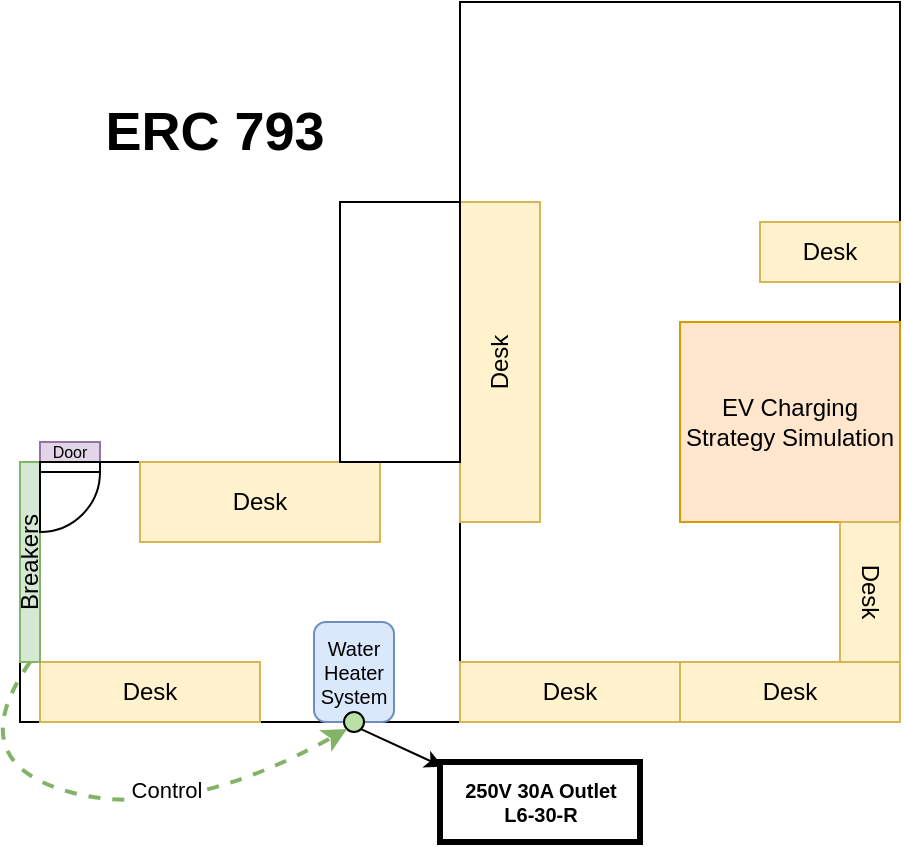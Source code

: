 <mxfile version="22.1.7" type="github">
  <diagram name="Page-1" id="8CeR9FBDzF2Aq8_iA0z8">
    <mxGraphModel dx="988" dy="529" grid="1" gridSize="10" guides="1" tooltips="1" connect="1" arrows="1" fold="1" page="1" pageScale="1" pageWidth="850" pageHeight="1100" math="0" shadow="0">
      <root>
        <mxCell id="0" />
        <mxCell id="1" parent="0" />
        <mxCell id="P5JfIs9BihfdjZVa2I9--3" value="" style="rounded=0;whiteSpace=wrap;html=1;" vertex="1" parent="1">
          <mxGeometry x="230" y="470" width="220" height="130" as="geometry" />
        </mxCell>
        <mxCell id="P5JfIs9BihfdjZVa2I9--4" value="" style="rounded=0;whiteSpace=wrap;html=1;direction=south;" vertex="1" parent="1">
          <mxGeometry x="450" y="240" width="220" height="360" as="geometry" />
        </mxCell>
        <mxCell id="P5JfIs9BihfdjZVa2I9--5" value="Door" style="rounded=0;whiteSpace=wrap;html=1;fontSize=8;fillColor=#e1d5e7;strokeColor=#9673a6;" vertex="1" parent="1">
          <mxGeometry x="240" y="460" width="30" height="10" as="geometry" />
        </mxCell>
        <mxCell id="P5JfIs9BihfdjZVa2I9--7" value="Desk" style="rounded=0;whiteSpace=wrap;html=1;fillColor=#fff2cc;strokeColor=#d6b656;" vertex="1" parent="1">
          <mxGeometry x="240" y="570" width="110" height="30" as="geometry" />
        </mxCell>
        <mxCell id="P5JfIs9BihfdjZVa2I9--8" value="Desk" style="rounded=0;whiteSpace=wrap;html=1;fillColor=#fff2cc;strokeColor=#d6b656;" vertex="1" parent="1">
          <mxGeometry x="290" y="470" width="120" height="40" as="geometry" />
        </mxCell>
        <mxCell id="P5JfIs9BihfdjZVa2I9--9" value="Breakers" style="rounded=0;whiteSpace=wrap;html=1;direction=south;horizontal=0;rotation=0;fillColor=#d5e8d4;strokeColor=#82b366;" vertex="1" parent="1">
          <mxGeometry x="230" y="470" width="10" height="100" as="geometry" />
        </mxCell>
        <mxCell id="P5JfIs9BihfdjZVa2I9--11" value="Water Heater System" style="rounded=1;whiteSpace=wrap;html=1;fillColor=#dae8fc;strokeColor=#6c8ebf;fontSize=10;" vertex="1" parent="1">
          <mxGeometry x="377" y="550" width="40" height="50" as="geometry" />
        </mxCell>
        <mxCell id="P5JfIs9BihfdjZVa2I9--12" value="" style="ellipse;whiteSpace=wrap;html=1;aspect=fixed;fillColor=#B9E0A5;" vertex="1" parent="1">
          <mxGeometry x="392" y="595" width="10" height="10" as="geometry" />
        </mxCell>
        <mxCell id="P5JfIs9BihfdjZVa2I9--13" value="" style="endArrow=classic;html=1;rounded=0;exitX=1;exitY=1;exitDx=0;exitDy=0;entryX=0.015;entryY=0.06;entryDx=0;entryDy=0;entryPerimeter=0;" edge="1" parent="1" source="P5JfIs9BihfdjZVa2I9--12" target="P5JfIs9BihfdjZVa2I9--14">
          <mxGeometry width="50" height="50" relative="1" as="geometry">
            <mxPoint x="410" y="700" as="sourcePoint" />
            <mxPoint x="430" y="630" as="targetPoint" />
          </mxGeometry>
        </mxCell>
        <mxCell id="P5JfIs9BihfdjZVa2I9--14" value="250V 30A Outlet&lt;br&gt;L6-30-R" style="text;html=1;align=center;verticalAlign=middle;resizable=0;points=[];autosize=1;strokeColor=default;fillColor=none;rounded=0;glass=0;shadow=0;strokeWidth=3;fontSize=10;fontStyle=1" vertex="1" parent="1">
          <mxGeometry x="440" y="620" width="100" height="40" as="geometry" />
        </mxCell>
        <mxCell id="P5JfIs9BihfdjZVa2I9--15" value="Desk" style="rounded=0;whiteSpace=wrap;html=1;fillColor=#fff2cc;strokeColor=#d6b656;" vertex="1" parent="1">
          <mxGeometry x="450" y="570" width="110" height="30" as="geometry" />
        </mxCell>
        <mxCell id="P5JfIs9BihfdjZVa2I9--16" value="Desk" style="rounded=0;whiteSpace=wrap;html=1;fillColor=#fff2cc;strokeColor=#d6b656;" vertex="1" parent="1">
          <mxGeometry x="560" y="570" width="110" height="30" as="geometry" />
        </mxCell>
        <mxCell id="P5JfIs9BihfdjZVa2I9--18" value="Desk" style="rounded=0;whiteSpace=wrap;html=1;direction=north;horizontal=0;fillColor=#fff2cc;strokeColor=#d6b656;" vertex="1" parent="1">
          <mxGeometry x="450" y="340" width="40" height="160" as="geometry" />
        </mxCell>
        <mxCell id="P5JfIs9BihfdjZVa2I9--19" value="EV Charging Strategy Simulation" style="rounded=0;whiteSpace=wrap;html=1;direction=west;horizontal=1;fillColor=#ffe6cc;strokeColor=#d79b00;" vertex="1" parent="1">
          <mxGeometry x="560" y="400" width="110" height="100" as="geometry" />
        </mxCell>
        <mxCell id="P5JfIs9BihfdjZVa2I9--20" value="Desk" style="rounded=0;whiteSpace=wrap;html=1;direction=south;horizontal=0;rotation=-180;fillColor=#fff2cc;strokeColor=#d6b656;" vertex="1" parent="1">
          <mxGeometry x="640" y="500" width="30" height="70" as="geometry" />
        </mxCell>
        <mxCell id="P5JfIs9BihfdjZVa2I9--21" value="Desk" style="rounded=0;whiteSpace=wrap;html=1;direction=south;horizontal=0;rotation=90;fillColor=#fff2cc;strokeColor=#d6b656;" vertex="1" parent="1">
          <mxGeometry x="620" y="330" width="30" height="70" as="geometry" />
        </mxCell>
        <mxCell id="P5JfIs9BihfdjZVa2I9--28" value="" style="curved=1;endArrow=classic;html=1;rounded=0;entryX=0;entryY=1;entryDx=0;entryDy=0;exitX=1;exitY=0.5;exitDx=0;exitDy=0;dashed=1;fillColor=#d5e8d4;strokeColor=#82b366;strokeWidth=2;" edge="1" parent="1" source="P5JfIs9BihfdjZVa2I9--9" target="P5JfIs9BihfdjZVa2I9--12">
          <mxGeometry width="50" height="50" relative="1" as="geometry">
            <mxPoint x="200" y="610" as="sourcePoint" />
            <mxPoint x="230" y="560" as="targetPoint" />
            <Array as="points">
              <mxPoint x="200" y="620" />
              <mxPoint x="310" y="650" />
            </Array>
          </mxGeometry>
        </mxCell>
        <mxCell id="P5JfIs9BihfdjZVa2I9--29" value="Control" style="edgeLabel;html=1;align=center;verticalAlign=middle;resizable=0;points=[];" vertex="1" connectable="0" parent="P5JfIs9BihfdjZVa2I9--28">
          <mxGeometry x="-0.108" y="10" relative="1" as="geometry">
            <mxPoint x="43" y="8" as="offset" />
          </mxGeometry>
        </mxCell>
        <mxCell id="P5JfIs9BihfdjZVa2I9--30" value="ERC 793" style="text;html=1;align=center;verticalAlign=middle;resizable=0;points=[];autosize=1;strokeColor=none;fillColor=none;fontStyle=1;fontSize=27;" vertex="1" parent="1">
          <mxGeometry x="262" y="280" width="130" height="50" as="geometry" />
        </mxCell>
        <mxCell id="P5JfIs9BihfdjZVa2I9--31" value="" style="rounded=0;whiteSpace=wrap;html=1;" vertex="1" parent="1">
          <mxGeometry x="390" y="340" width="60" height="130" as="geometry" />
        </mxCell>
        <mxCell id="P5JfIs9BihfdjZVa2I9--32" value="" style="shape=image;html=1;verticalAlign=top;verticalLabelPosition=bottom;labelBackgroundColor=#ffffff;imageAspect=0;aspect=fixed;image=https://cdn4.iconfinder.com/data/icons/aiga-symbol-signs/488/aiga_elevator-128.png" vertex="1" parent="1">
          <mxGeometry x="390" y="410" width="60" height="60" as="geometry" />
        </mxCell>
        <mxCell id="P5JfIs9BihfdjZVa2I9--35" value="" style="shape=image;html=1;verticalAlign=top;verticalLabelPosition=bottom;labelBackgroundColor=#ffffff;imageAspect=0;aspect=fixed;image=https://cdn4.iconfinder.com/data/icons/aiga-symbol-signs/488/aiga_elevator-128.png" vertex="1" parent="1">
          <mxGeometry x="390" y="340" width="60" height="60" as="geometry" />
        </mxCell>
        <mxCell id="P5JfIs9BihfdjZVa2I9--36" value="" style="verticalLabelPosition=bottom;html=1;verticalAlign=top;align=center;shape=mxgraph.floorplan.doorLeft;aspect=fixed;" vertex="1" parent="1">
          <mxGeometry x="240" y="470" width="30" height="31.87" as="geometry" />
        </mxCell>
      </root>
    </mxGraphModel>
  </diagram>
</mxfile>
